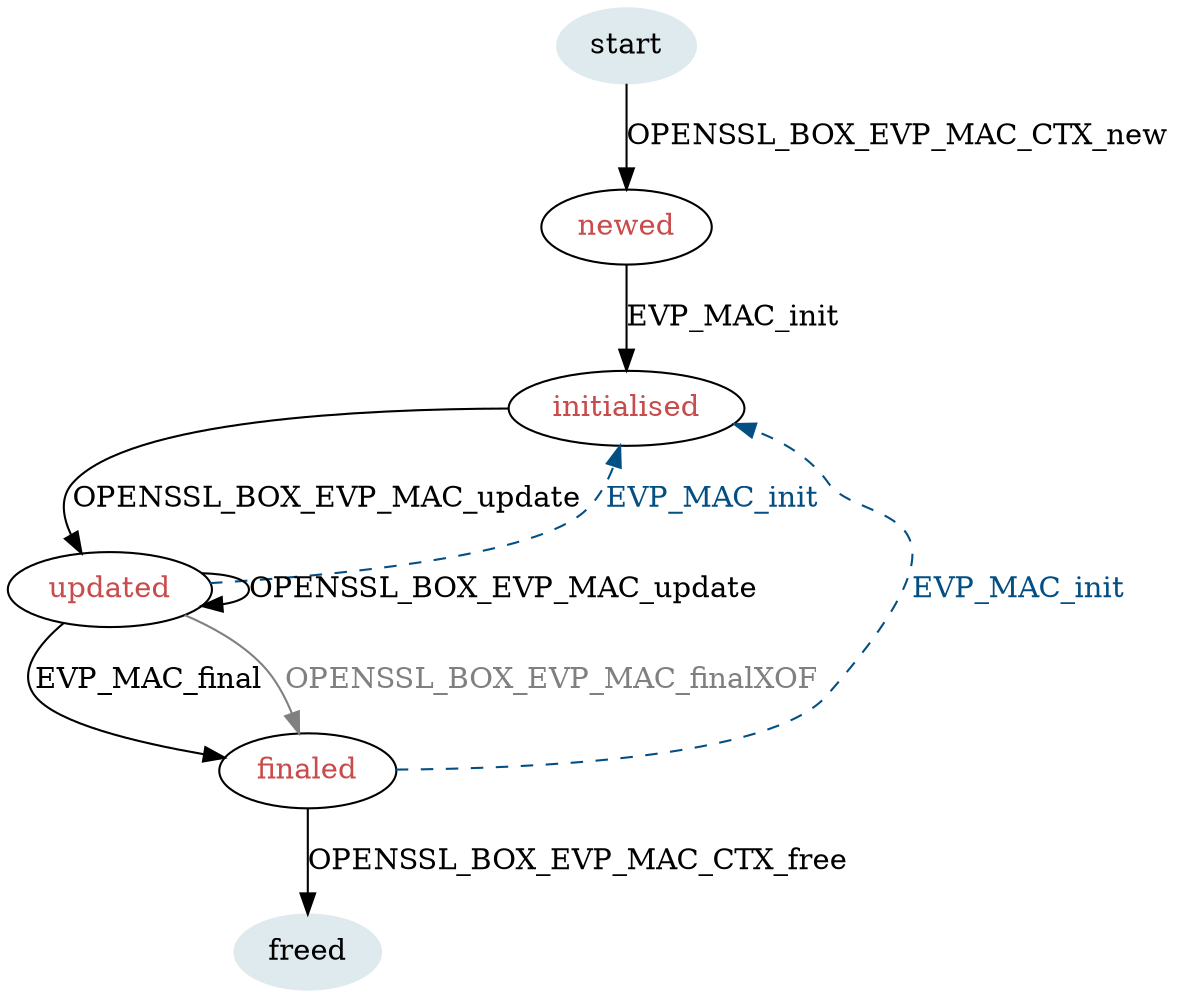 digraph mac {
    bgcolor="transparent";

    begin [label=start, color="#deeaee", style="filled"];
    newed [fontcolor="#c94c4c", style="solid"];
    initialised [fontcolor="#c94c4c"];
    updated [fontcolor="#c94c4c"];
    finaled [fontcolor="#c94c4c"];
    end [label=freed, color="#deeaee", style="filled"];

    begin -> newed [label="OPENSSL_BOX_EVP_MAC_CTX_new"];
    newed -> initialised [label="EVP_MAC_init"];
    initialised -> updated [label="OPENSSL_BOX_EVP_MAC_update"];
    updated -> updated [label="OPENSSL_BOX_EVP_MAC_update"];
    updated -> finaled [label="EVP_MAC_final"];
    updated -> finaled [label="OPENSSL_BOX_EVP_MAC_finalXOF",
                        fontcolor="#808080", color="#808080"];
    /* Once this works it should go back in:
    finaled -> finaled [label="EVP_MAC_final_XOF",
                        fontcolor="#808080", color="#808080"];
    */
    finaled -> end [label="OPENSSL_BOX_EVP_MAC_CTX_free"];
    updated -> initialised [label="EVP_MAC_init", style=dashed,
                            color="#034f84", fontcolor="#034f84"];
    finaled -> initialised [label="EVP_MAC_init", style=dashed,
                            color="#034f84", fontcolor="#034f84"];
}

